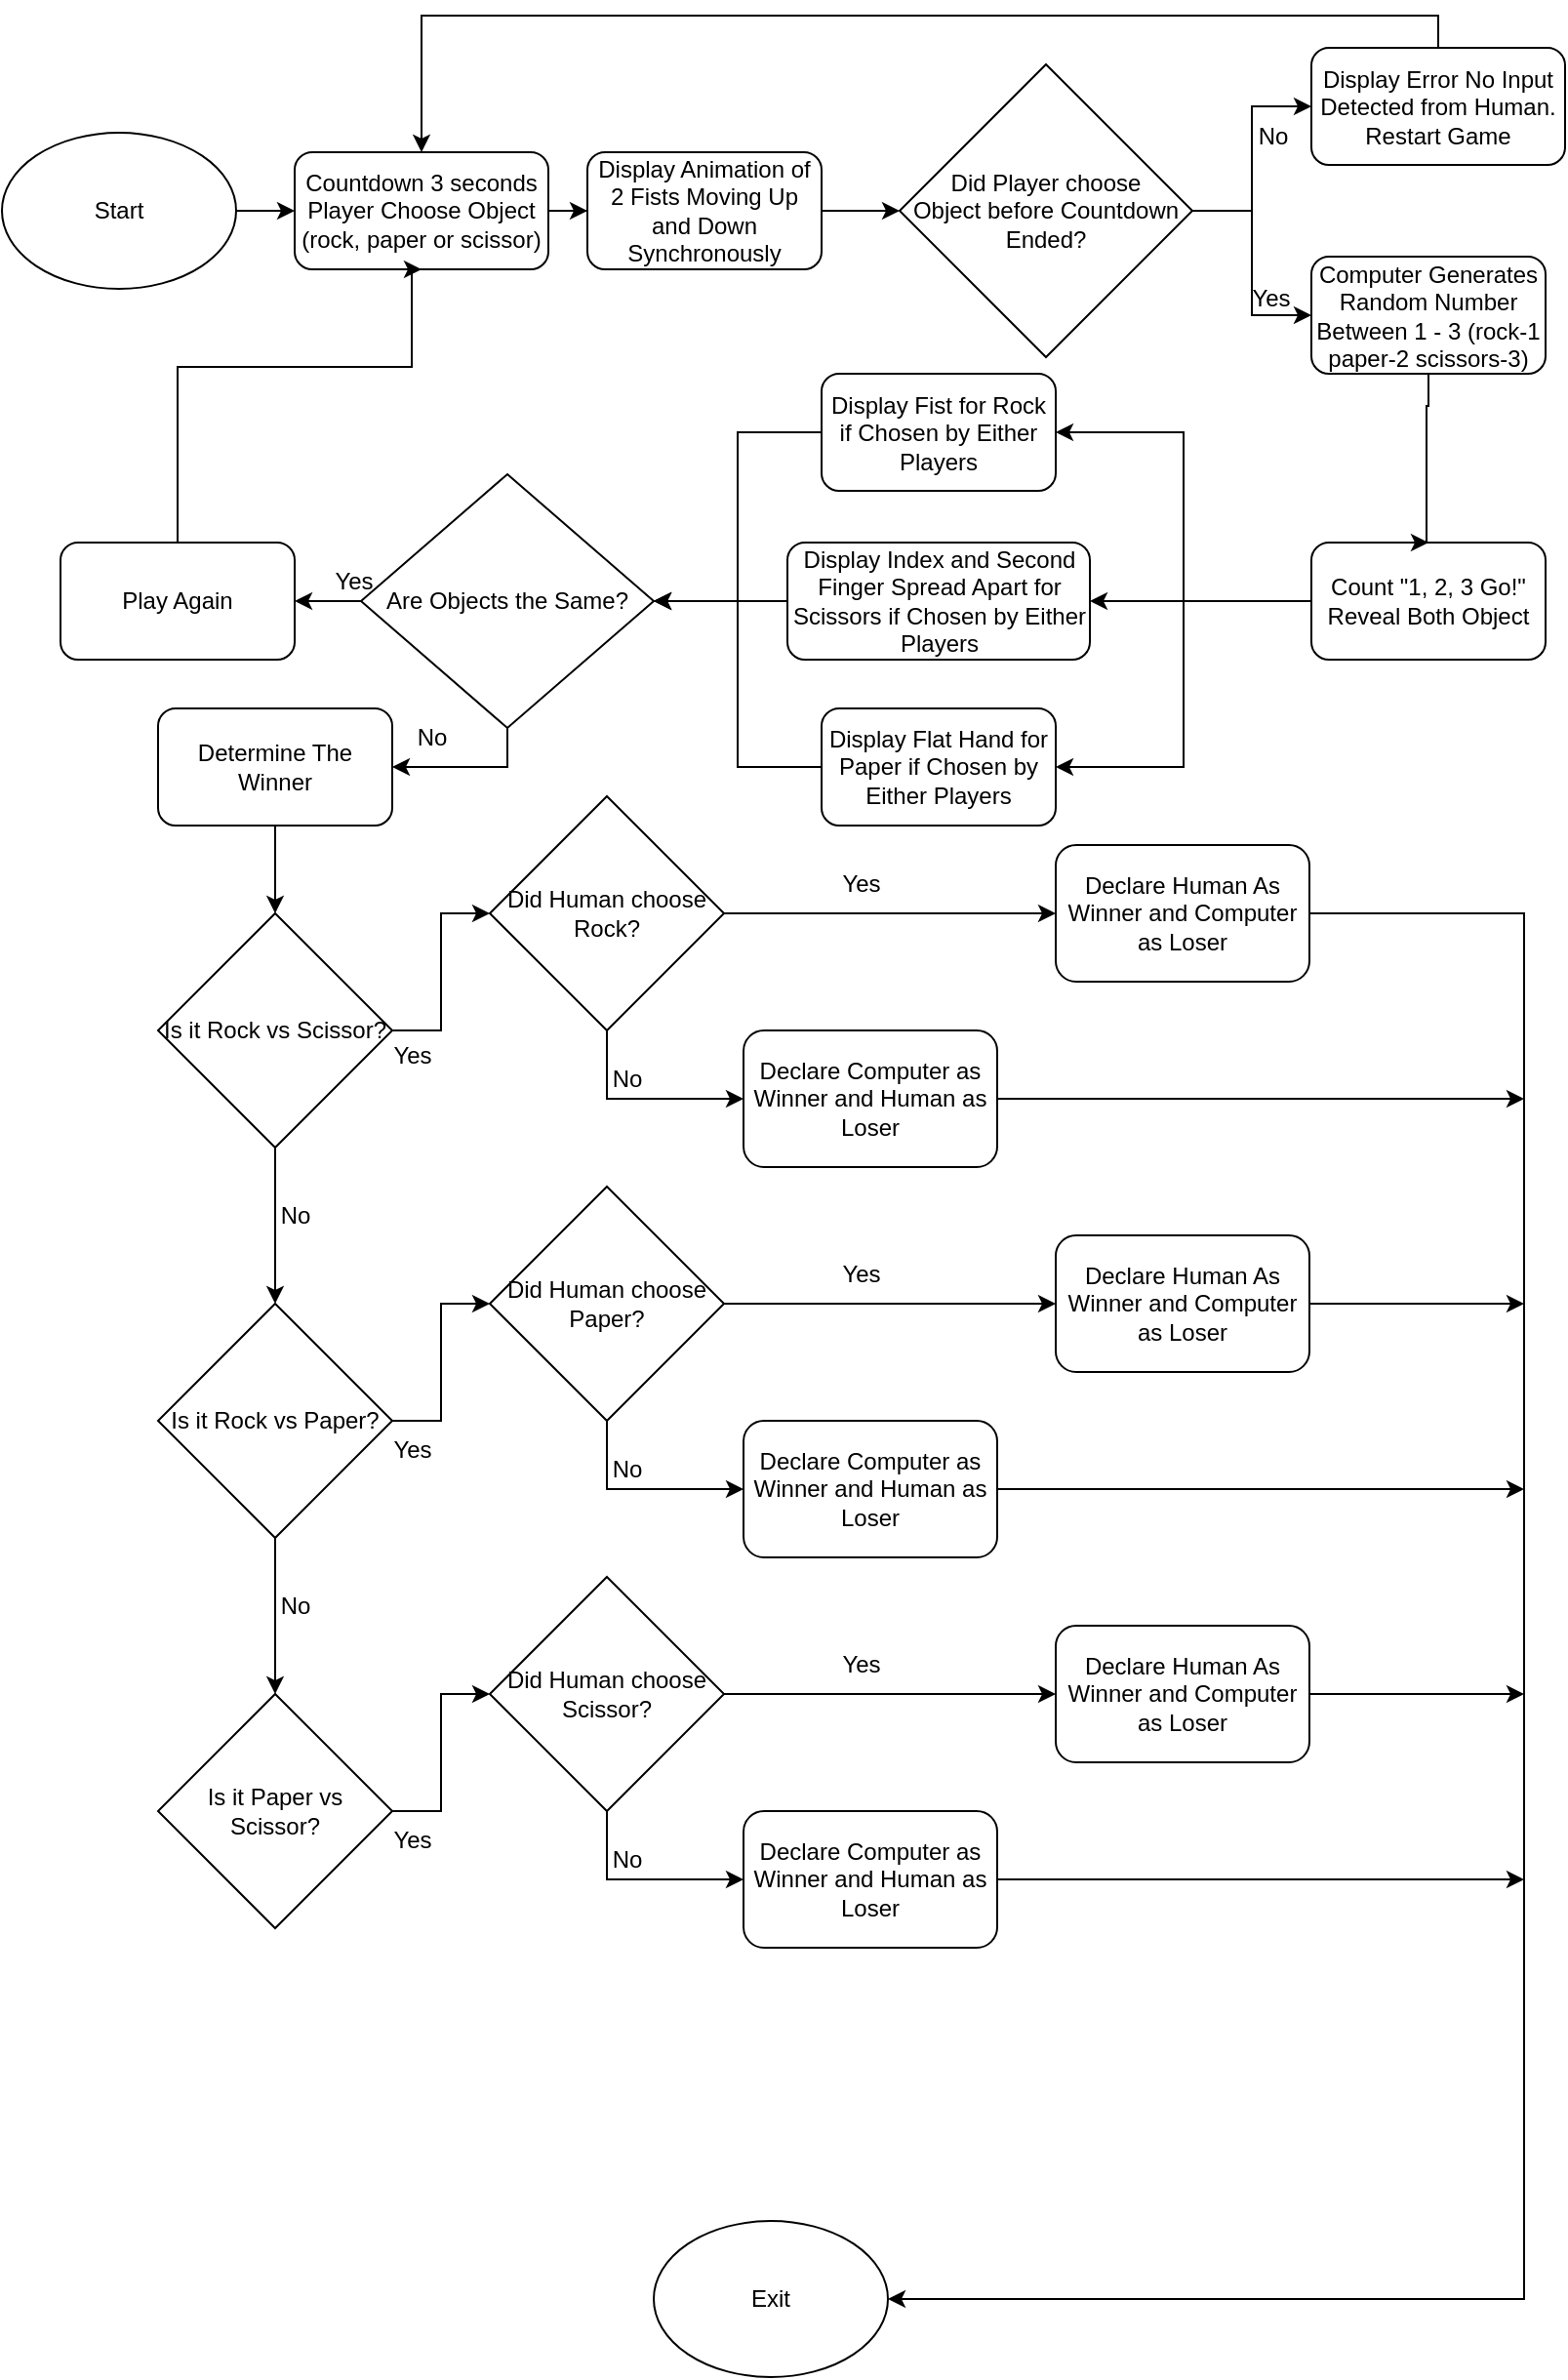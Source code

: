 <mxfile version="21.7.5" type="device">
  <diagram id="C5RBs43oDa-KdzZeNtuy" name="Page-1">
    <mxGraphModel dx="926" dy="1630" grid="1" gridSize="10" guides="1" tooltips="1" connect="1" arrows="1" fold="1" page="1" pageScale="1" pageWidth="827" pageHeight="1169" math="0" shadow="0">
      <root>
        <mxCell id="WIyWlLk6GJQsqaUBKTNV-0" />
        <mxCell id="WIyWlLk6GJQsqaUBKTNV-1" parent="WIyWlLk6GJQsqaUBKTNV-0" />
        <mxCell id="RIVNSsF6bao9re4FCDOq-2" style="edgeStyle=orthogonalEdgeStyle;rounded=0;orthogonalLoop=1;jettySize=auto;html=1;entryX=0;entryY=0.5;entryDx=0;entryDy=0;" parent="WIyWlLk6GJQsqaUBKTNV-1" source="RIVNSsF6bao9re4FCDOq-0" target="RIVNSsF6bao9re4FCDOq-1" edge="1">
          <mxGeometry relative="1" as="geometry" />
        </mxCell>
        <mxCell id="RIVNSsF6bao9re4FCDOq-0" value="Start" style="ellipse;whiteSpace=wrap;html=1;" parent="WIyWlLk6GJQsqaUBKTNV-1" vertex="1">
          <mxGeometry x="20" y="30" width="120" height="80" as="geometry" />
        </mxCell>
        <mxCell id="RIVNSsF6bao9re4FCDOq-4" value="" style="edgeStyle=orthogonalEdgeStyle;rounded=0;orthogonalLoop=1;jettySize=auto;html=1;entryX=0;entryY=0.5;entryDx=0;entryDy=0;exitX=1;exitY=0.5;exitDx=0;exitDy=0;" parent="WIyWlLk6GJQsqaUBKTNV-1" source="XaVcJ0XNxg8kzBx53fAf-2" target="YOab7UXLAuDOJbZmbY2K-0" edge="1">
          <mxGeometry relative="1" as="geometry">
            <mxPoint x="605" y="63.5" as="sourcePoint" />
          </mxGeometry>
        </mxCell>
        <mxCell id="XaVcJ0XNxg8kzBx53fAf-15" style="edgeStyle=orthogonalEdgeStyle;rounded=0;orthogonalLoop=1;jettySize=auto;html=1;entryX=0;entryY=0.5;entryDx=0;entryDy=0;" edge="1" parent="WIyWlLk6GJQsqaUBKTNV-1" source="RIVNSsF6bao9re4FCDOq-1" target="XaVcJ0XNxg8kzBx53fAf-13">
          <mxGeometry relative="1" as="geometry" />
        </mxCell>
        <mxCell id="RIVNSsF6bao9re4FCDOq-1" value="Countdown 3 seconds&lt;br&gt;Player Choose Object (rock, paper or scissor)" style="rounded=1;whiteSpace=wrap;html=1;" parent="WIyWlLk6GJQsqaUBKTNV-1" vertex="1">
          <mxGeometry x="170" y="40" width="130" height="60" as="geometry" />
        </mxCell>
        <mxCell id="XaVcJ0XNxg8kzBx53fAf-20" style="edgeStyle=orthogonalEdgeStyle;rounded=0;orthogonalLoop=1;jettySize=auto;html=1;entryX=1;entryY=0.5;entryDx=0;entryDy=0;" edge="1" parent="WIyWlLk6GJQsqaUBKTNV-1" source="RIVNSsF6bao9re4FCDOq-3" target="XaVcJ0XNxg8kzBx53fAf-17">
          <mxGeometry relative="1" as="geometry" />
        </mxCell>
        <mxCell id="XaVcJ0XNxg8kzBx53fAf-27" style="edgeStyle=orthogonalEdgeStyle;rounded=0;orthogonalLoop=1;jettySize=auto;html=1;entryX=1;entryY=0.5;entryDx=0;entryDy=0;" edge="1" parent="WIyWlLk6GJQsqaUBKTNV-1" source="RIVNSsF6bao9re4FCDOq-3" target="XaVcJ0XNxg8kzBx53fAf-16">
          <mxGeometry relative="1" as="geometry" />
        </mxCell>
        <mxCell id="XaVcJ0XNxg8kzBx53fAf-28" style="edgeStyle=orthogonalEdgeStyle;rounded=0;orthogonalLoop=1;jettySize=auto;html=1;entryX=1;entryY=0.5;entryDx=0;entryDy=0;" edge="1" parent="WIyWlLk6GJQsqaUBKTNV-1" source="RIVNSsF6bao9re4FCDOq-3" target="XaVcJ0XNxg8kzBx53fAf-18">
          <mxGeometry relative="1" as="geometry" />
        </mxCell>
        <mxCell id="RIVNSsF6bao9re4FCDOq-3" value="Count &quot;1, 2, 3 Go!&quot; Reveal Both Object" style="whiteSpace=wrap;html=1;rounded=1;" parent="WIyWlLk6GJQsqaUBKTNV-1" vertex="1">
          <mxGeometry x="691" y="240" width="120" height="60" as="geometry" />
        </mxCell>
        <mxCell id="XaVcJ0XNxg8kzBx53fAf-4" style="edgeStyle=orthogonalEdgeStyle;rounded=0;orthogonalLoop=1;jettySize=auto;html=1;entryX=1;entryY=0.5;entryDx=0;entryDy=0;" edge="1" parent="WIyWlLk6GJQsqaUBKTNV-1" source="RIVNSsF6bao9re4FCDOq-5" target="RIVNSsF6bao9re4FCDOq-11">
          <mxGeometry relative="1" as="geometry" />
        </mxCell>
        <mxCell id="XaVcJ0XNxg8kzBx53fAf-5" style="edgeStyle=orthogonalEdgeStyle;rounded=0;orthogonalLoop=1;jettySize=auto;html=1;entryX=1;entryY=0.5;entryDx=0;entryDy=0;" edge="1" parent="WIyWlLk6GJQsqaUBKTNV-1" source="RIVNSsF6bao9re4FCDOq-5" target="RIVNSsF6bao9re4FCDOq-7">
          <mxGeometry relative="1" as="geometry" />
        </mxCell>
        <mxCell id="RIVNSsF6bao9re4FCDOq-5" value="Are Objects the Same?" style="rhombus;whiteSpace=wrap;html=1;" parent="WIyWlLk6GJQsqaUBKTNV-1" vertex="1">
          <mxGeometry x="204" y="205" width="150" height="130" as="geometry" />
        </mxCell>
        <mxCell id="RIVNSsF6bao9re4FCDOq-9" style="edgeStyle=orthogonalEdgeStyle;rounded=0;orthogonalLoop=1;jettySize=auto;html=1;entryX=0.5;entryY=1;entryDx=0;entryDy=0;exitX=0.5;exitY=0;exitDx=0;exitDy=0;" parent="WIyWlLk6GJQsqaUBKTNV-1" source="RIVNSsF6bao9re4FCDOq-7" target="RIVNSsF6bao9re4FCDOq-1" edge="1">
          <mxGeometry relative="1" as="geometry">
            <Array as="points">
              <mxPoint x="110" y="150" />
              <mxPoint x="230" y="150" />
              <mxPoint x="230" y="100" />
            </Array>
          </mxGeometry>
        </mxCell>
        <mxCell id="RIVNSsF6bao9re4FCDOq-7" value="Play Again" style="rounded=1;whiteSpace=wrap;html=1;" parent="WIyWlLk6GJQsqaUBKTNV-1" vertex="1">
          <mxGeometry x="50" y="240" width="120" height="60" as="geometry" />
        </mxCell>
        <mxCell id="RIVNSsF6bao9re4FCDOq-10" value="Yes" style="text;html=1;align=center;verticalAlign=middle;resizable=0;points=[];autosize=1;strokeColor=none;fillColor=none;" parent="WIyWlLk6GJQsqaUBKTNV-1" vertex="1">
          <mxGeometry x="180" y="245" width="40" height="30" as="geometry" />
        </mxCell>
        <mxCell id="RIVNSsF6bao9re4FCDOq-15" style="edgeStyle=orthogonalEdgeStyle;rounded=0;orthogonalLoop=1;jettySize=auto;html=1;entryX=0.5;entryY=0;entryDx=0;entryDy=0;" parent="WIyWlLk6GJQsqaUBKTNV-1" source="RIVNSsF6bao9re4FCDOq-11" target="RIVNSsF6bao9re4FCDOq-14" edge="1">
          <mxGeometry relative="1" as="geometry">
            <mxPoint x="270" y="290" as="targetPoint" />
          </mxGeometry>
        </mxCell>
        <mxCell id="RIVNSsF6bao9re4FCDOq-11" value="Determine The Winner" style="rounded=1;whiteSpace=wrap;html=1;" parent="WIyWlLk6GJQsqaUBKTNV-1" vertex="1">
          <mxGeometry x="100" y="325" width="120" height="60" as="geometry" />
        </mxCell>
        <mxCell id="RIVNSsF6bao9re4FCDOq-13" value="No" style="text;html=1;align=center;verticalAlign=middle;resizable=0;points=[];autosize=1;strokeColor=none;fillColor=none;" parent="WIyWlLk6GJQsqaUBKTNV-1" vertex="1">
          <mxGeometry x="220" y="325" width="40" height="30" as="geometry" />
        </mxCell>
        <mxCell id="RIVNSsF6bao9re4FCDOq-17" value="" style="edgeStyle=orthogonalEdgeStyle;rounded=0;orthogonalLoop=1;jettySize=auto;html=1;" parent="WIyWlLk6GJQsqaUBKTNV-1" source="RIVNSsF6bao9re4FCDOq-14" target="RIVNSsF6bao9re4FCDOq-16" edge="1">
          <mxGeometry relative="1" as="geometry" />
        </mxCell>
        <mxCell id="RIVNSsF6bao9re4FCDOq-21" value="" style="edgeStyle=orthogonalEdgeStyle;rounded=0;orthogonalLoop=1;jettySize=auto;html=1;" parent="WIyWlLk6GJQsqaUBKTNV-1" source="RIVNSsF6bao9re4FCDOq-14" target="RIVNSsF6bao9re4FCDOq-20" edge="1">
          <mxGeometry relative="1" as="geometry" />
        </mxCell>
        <mxCell id="RIVNSsF6bao9re4FCDOq-14" value="Is it Rock vs Scissor?" style="rhombus;whiteSpace=wrap;html=1;" parent="WIyWlLk6GJQsqaUBKTNV-1" vertex="1">
          <mxGeometry x="100" y="430" width="120" height="120" as="geometry" />
        </mxCell>
        <mxCell id="RIVNSsF6bao9re4FCDOq-19" value="" style="edgeStyle=orthogonalEdgeStyle;rounded=0;orthogonalLoop=1;jettySize=auto;html=1;" parent="WIyWlLk6GJQsqaUBKTNV-1" source="RIVNSsF6bao9re4FCDOq-16" target="RIVNSsF6bao9re4FCDOq-18" edge="1">
          <mxGeometry relative="1" as="geometry" />
        </mxCell>
        <mxCell id="RIVNSsF6bao9re4FCDOq-24" style="edgeStyle=orthogonalEdgeStyle;rounded=0;orthogonalLoop=1;jettySize=auto;html=1;entryX=0;entryY=0.5;entryDx=0;entryDy=0;" parent="WIyWlLk6GJQsqaUBKTNV-1" source="RIVNSsF6bao9re4FCDOq-16" target="RIVNSsF6bao9re4FCDOq-23" edge="1">
          <mxGeometry relative="1" as="geometry" />
        </mxCell>
        <mxCell id="RIVNSsF6bao9re4FCDOq-16" value="Is it Rock vs Paper?" style="rhombus;whiteSpace=wrap;html=1;" parent="WIyWlLk6GJQsqaUBKTNV-1" vertex="1">
          <mxGeometry x="100" y="630" width="120" height="120" as="geometry" />
        </mxCell>
        <mxCell id="RIVNSsF6bao9re4FCDOq-25" style="edgeStyle=orthogonalEdgeStyle;rounded=0;orthogonalLoop=1;jettySize=auto;html=1;entryX=0;entryY=0.5;entryDx=0;entryDy=0;" parent="WIyWlLk6GJQsqaUBKTNV-1" source="RIVNSsF6bao9re4FCDOq-18" target="RIVNSsF6bao9re4FCDOq-22" edge="1">
          <mxGeometry relative="1" as="geometry" />
        </mxCell>
        <mxCell id="RIVNSsF6bao9re4FCDOq-18" value="Is it Paper vs Scissor?" style="rhombus;whiteSpace=wrap;html=1;" parent="WIyWlLk6GJQsqaUBKTNV-1" vertex="1">
          <mxGeometry x="100" y="830" width="120" height="120" as="geometry" />
        </mxCell>
        <mxCell id="RIVNSsF6bao9re4FCDOq-27" style="edgeStyle=orthogonalEdgeStyle;rounded=0;orthogonalLoop=1;jettySize=auto;html=1;entryX=0;entryY=0.5;entryDx=0;entryDy=0;" parent="WIyWlLk6GJQsqaUBKTNV-1" source="RIVNSsF6bao9re4FCDOq-20" target="RIVNSsF6bao9re4FCDOq-26" edge="1">
          <mxGeometry relative="1" as="geometry" />
        </mxCell>
        <mxCell id="RIVNSsF6bao9re4FCDOq-50" style="edgeStyle=orthogonalEdgeStyle;rounded=0;orthogonalLoop=1;jettySize=auto;html=1;entryX=0;entryY=0.5;entryDx=0;entryDy=0;" parent="WIyWlLk6GJQsqaUBKTNV-1" source="RIVNSsF6bao9re4FCDOq-20" target="RIVNSsF6bao9re4FCDOq-32" edge="1">
          <mxGeometry relative="1" as="geometry">
            <Array as="points">
              <mxPoint x="330" y="525" />
            </Array>
          </mxGeometry>
        </mxCell>
        <mxCell id="RIVNSsF6bao9re4FCDOq-20" value="Did Human choose Rock?" style="rhombus;whiteSpace=wrap;html=1;" parent="WIyWlLk6GJQsqaUBKTNV-1" vertex="1">
          <mxGeometry x="270" y="370" width="120" height="120" as="geometry" />
        </mxCell>
        <mxCell id="RIVNSsF6bao9re4FCDOq-31" style="edgeStyle=orthogonalEdgeStyle;rounded=0;orthogonalLoop=1;jettySize=auto;html=1;entryX=0;entryY=0.5;entryDx=0;entryDy=0;" parent="WIyWlLk6GJQsqaUBKTNV-1" source="RIVNSsF6bao9re4FCDOq-22" target="RIVNSsF6bao9re4FCDOq-28" edge="1">
          <mxGeometry relative="1" as="geometry" />
        </mxCell>
        <mxCell id="RIVNSsF6bao9re4FCDOq-37" style="edgeStyle=orthogonalEdgeStyle;rounded=0;orthogonalLoop=1;jettySize=auto;html=1;entryX=0;entryY=0.5;entryDx=0;entryDy=0;" parent="WIyWlLk6GJQsqaUBKTNV-1" source="RIVNSsF6bao9re4FCDOq-22" target="RIVNSsF6bao9re4FCDOq-33" edge="1">
          <mxGeometry relative="1" as="geometry">
            <Array as="points">
              <mxPoint x="330" y="925" />
            </Array>
          </mxGeometry>
        </mxCell>
        <mxCell id="RIVNSsF6bao9re4FCDOq-22" value="Did Human choose Scissor?" style="rhombus;whiteSpace=wrap;html=1;" parent="WIyWlLk6GJQsqaUBKTNV-1" vertex="1">
          <mxGeometry x="270" y="770" width="120" height="120" as="geometry" />
        </mxCell>
        <mxCell id="RIVNSsF6bao9re4FCDOq-30" style="edgeStyle=orthogonalEdgeStyle;rounded=0;orthogonalLoop=1;jettySize=auto;html=1;entryX=0;entryY=0.5;entryDx=0;entryDy=0;" parent="WIyWlLk6GJQsqaUBKTNV-1" source="RIVNSsF6bao9re4FCDOq-23" target="RIVNSsF6bao9re4FCDOq-29" edge="1">
          <mxGeometry relative="1" as="geometry" />
        </mxCell>
        <mxCell id="RIVNSsF6bao9re4FCDOq-35" style="edgeStyle=orthogonalEdgeStyle;rounded=0;orthogonalLoop=1;jettySize=auto;html=1;entryX=0;entryY=0.5;entryDx=0;entryDy=0;" parent="WIyWlLk6GJQsqaUBKTNV-1" source="RIVNSsF6bao9re4FCDOq-23" target="RIVNSsF6bao9re4FCDOq-34" edge="1">
          <mxGeometry relative="1" as="geometry">
            <Array as="points">
              <mxPoint x="330" y="725" />
            </Array>
          </mxGeometry>
        </mxCell>
        <mxCell id="RIVNSsF6bao9re4FCDOq-23" value="Did Human choose Paper?" style="rhombus;whiteSpace=wrap;html=1;" parent="WIyWlLk6GJQsqaUBKTNV-1" vertex="1">
          <mxGeometry x="270" y="570" width="120" height="120" as="geometry" />
        </mxCell>
        <mxCell id="RIVNSsF6bao9re4FCDOq-54" style="edgeStyle=orthogonalEdgeStyle;rounded=0;orthogonalLoop=1;jettySize=auto;html=1;entryX=1;entryY=0.5;entryDx=0;entryDy=0;" parent="WIyWlLk6GJQsqaUBKTNV-1" source="RIVNSsF6bao9re4FCDOq-26" target="RIVNSsF6bao9re4FCDOq-52" edge="1">
          <mxGeometry relative="1" as="geometry">
            <Array as="points">
              <mxPoint x="800" y="430" />
              <mxPoint x="800" y="1140" />
            </Array>
          </mxGeometry>
        </mxCell>
        <mxCell id="RIVNSsF6bao9re4FCDOq-26" value="Declare Human As Winner and Computer as Loser" style="rounded=1;whiteSpace=wrap;html=1;" parent="WIyWlLk6GJQsqaUBKTNV-1" vertex="1">
          <mxGeometry x="560" y="395" width="130" height="70" as="geometry" />
        </mxCell>
        <mxCell id="RIVNSsF6bao9re4FCDOq-58" style="edgeStyle=orthogonalEdgeStyle;rounded=0;orthogonalLoop=1;jettySize=auto;html=1;" parent="WIyWlLk6GJQsqaUBKTNV-1" source="RIVNSsF6bao9re4FCDOq-28" edge="1">
          <mxGeometry relative="1" as="geometry">
            <mxPoint x="800" y="830" as="targetPoint" />
          </mxGeometry>
        </mxCell>
        <mxCell id="RIVNSsF6bao9re4FCDOq-28" value="Declare Human As Winner and Computer as Loser" style="rounded=1;whiteSpace=wrap;html=1;" parent="WIyWlLk6GJQsqaUBKTNV-1" vertex="1">
          <mxGeometry x="560" y="795" width="130" height="70" as="geometry" />
        </mxCell>
        <mxCell id="RIVNSsF6bao9re4FCDOq-56" style="edgeStyle=orthogonalEdgeStyle;rounded=0;orthogonalLoop=1;jettySize=auto;html=1;" parent="WIyWlLk6GJQsqaUBKTNV-1" source="RIVNSsF6bao9re4FCDOq-29" edge="1">
          <mxGeometry relative="1" as="geometry">
            <mxPoint x="800" y="630" as="targetPoint" />
          </mxGeometry>
        </mxCell>
        <mxCell id="RIVNSsF6bao9re4FCDOq-29" value="Declare Human As Winner and Computer as Loser" style="rounded=1;whiteSpace=wrap;html=1;" parent="WIyWlLk6GJQsqaUBKTNV-1" vertex="1">
          <mxGeometry x="560" y="595" width="130" height="70" as="geometry" />
        </mxCell>
        <mxCell id="RIVNSsF6bao9re4FCDOq-55" style="edgeStyle=orthogonalEdgeStyle;rounded=0;orthogonalLoop=1;jettySize=auto;html=1;" parent="WIyWlLk6GJQsqaUBKTNV-1" source="RIVNSsF6bao9re4FCDOq-32" edge="1">
          <mxGeometry relative="1" as="geometry">
            <mxPoint x="800" y="525" as="targetPoint" />
          </mxGeometry>
        </mxCell>
        <mxCell id="RIVNSsF6bao9re4FCDOq-32" value="Declare Computer as Winner and Human as Loser" style="rounded=1;whiteSpace=wrap;html=1;" parent="WIyWlLk6GJQsqaUBKTNV-1" vertex="1">
          <mxGeometry x="400" y="490" width="130" height="70" as="geometry" />
        </mxCell>
        <mxCell id="RIVNSsF6bao9re4FCDOq-59" style="edgeStyle=orthogonalEdgeStyle;rounded=0;orthogonalLoop=1;jettySize=auto;html=1;" parent="WIyWlLk6GJQsqaUBKTNV-1" source="RIVNSsF6bao9re4FCDOq-33" edge="1">
          <mxGeometry relative="1" as="geometry">
            <mxPoint x="800" y="925" as="targetPoint" />
          </mxGeometry>
        </mxCell>
        <mxCell id="RIVNSsF6bao9re4FCDOq-33" value="Declare Computer as Winner and Human as Loser" style="rounded=1;whiteSpace=wrap;html=1;" parent="WIyWlLk6GJQsqaUBKTNV-1" vertex="1">
          <mxGeometry x="400" y="890" width="130" height="70" as="geometry" />
        </mxCell>
        <mxCell id="RIVNSsF6bao9re4FCDOq-57" style="edgeStyle=orthogonalEdgeStyle;rounded=0;orthogonalLoop=1;jettySize=auto;html=1;" parent="WIyWlLk6GJQsqaUBKTNV-1" source="RIVNSsF6bao9re4FCDOq-34" edge="1">
          <mxGeometry relative="1" as="geometry">
            <mxPoint x="800" y="725" as="targetPoint" />
          </mxGeometry>
        </mxCell>
        <mxCell id="RIVNSsF6bao9re4FCDOq-34" value="Declare Computer as Winner and Human as Loser" style="rounded=1;whiteSpace=wrap;html=1;" parent="WIyWlLk6GJQsqaUBKTNV-1" vertex="1">
          <mxGeometry x="400" y="690" width="130" height="70" as="geometry" />
        </mxCell>
        <mxCell id="RIVNSsF6bao9re4FCDOq-38" value="Yes" style="text;html=1;align=center;verticalAlign=middle;resizable=0;points=[];autosize=1;strokeColor=none;fillColor=none;" parent="WIyWlLk6GJQsqaUBKTNV-1" vertex="1">
          <mxGeometry x="210" y="488" width="40" height="30" as="geometry" />
        </mxCell>
        <mxCell id="RIVNSsF6bao9re4FCDOq-39" value="Yes" style="text;html=1;align=center;verticalAlign=middle;resizable=0;points=[];autosize=1;strokeColor=none;fillColor=none;" parent="WIyWlLk6GJQsqaUBKTNV-1" vertex="1">
          <mxGeometry x="210" y="690" width="40" height="30" as="geometry" />
        </mxCell>
        <mxCell id="RIVNSsF6bao9re4FCDOq-40" value="Yes" style="text;html=1;align=center;verticalAlign=middle;resizable=0;points=[];autosize=1;strokeColor=none;fillColor=none;" parent="WIyWlLk6GJQsqaUBKTNV-1" vertex="1">
          <mxGeometry x="210" y="890" width="40" height="30" as="geometry" />
        </mxCell>
        <mxCell id="RIVNSsF6bao9re4FCDOq-41" value="Yes" style="text;html=1;align=center;verticalAlign=middle;resizable=0;points=[];autosize=1;strokeColor=none;fillColor=none;" parent="WIyWlLk6GJQsqaUBKTNV-1" vertex="1">
          <mxGeometry x="440" y="400" width="40" height="30" as="geometry" />
        </mxCell>
        <mxCell id="RIVNSsF6bao9re4FCDOq-42" value="Yes" style="text;html=1;align=center;verticalAlign=middle;resizable=0;points=[];autosize=1;strokeColor=none;fillColor=none;" parent="WIyWlLk6GJQsqaUBKTNV-1" vertex="1">
          <mxGeometry x="440" y="600" width="40" height="30" as="geometry" />
        </mxCell>
        <mxCell id="RIVNSsF6bao9re4FCDOq-43" value="Yes" style="text;html=1;align=center;verticalAlign=middle;resizable=0;points=[];autosize=1;strokeColor=none;fillColor=none;" parent="WIyWlLk6GJQsqaUBKTNV-1" vertex="1">
          <mxGeometry x="440" y="800" width="40" height="30" as="geometry" />
        </mxCell>
        <mxCell id="RIVNSsF6bao9re4FCDOq-44" value="No" style="text;html=1;align=center;verticalAlign=middle;resizable=0;points=[];autosize=1;strokeColor=none;fillColor=none;" parent="WIyWlLk6GJQsqaUBKTNV-1" vertex="1">
          <mxGeometry x="150" y="570" width="40" height="30" as="geometry" />
        </mxCell>
        <mxCell id="RIVNSsF6bao9re4FCDOq-45" value="No" style="text;html=1;align=center;verticalAlign=middle;resizable=0;points=[];autosize=1;strokeColor=none;fillColor=none;" parent="WIyWlLk6GJQsqaUBKTNV-1" vertex="1">
          <mxGeometry x="150" y="770" width="40" height="30" as="geometry" />
        </mxCell>
        <mxCell id="RIVNSsF6bao9re4FCDOq-48" value="No" style="text;html=1;align=center;verticalAlign=middle;resizable=0;points=[];autosize=1;strokeColor=none;fillColor=none;" parent="WIyWlLk6GJQsqaUBKTNV-1" vertex="1">
          <mxGeometry x="320" y="700" width="40" height="30" as="geometry" />
        </mxCell>
        <mxCell id="RIVNSsF6bao9re4FCDOq-49" value="No" style="text;html=1;align=center;verticalAlign=middle;resizable=0;points=[];autosize=1;strokeColor=none;fillColor=none;" parent="WIyWlLk6GJQsqaUBKTNV-1" vertex="1">
          <mxGeometry x="320" y="900" width="40" height="30" as="geometry" />
        </mxCell>
        <mxCell id="RIVNSsF6bao9re4FCDOq-51" value="No" style="text;html=1;align=center;verticalAlign=middle;resizable=0;points=[];autosize=1;strokeColor=none;fillColor=none;" parent="WIyWlLk6GJQsqaUBKTNV-1" vertex="1">
          <mxGeometry x="320" y="500" width="40" height="30" as="geometry" />
        </mxCell>
        <mxCell id="RIVNSsF6bao9re4FCDOq-52" value="Exit" style="ellipse;whiteSpace=wrap;html=1;" parent="WIyWlLk6GJQsqaUBKTNV-1" vertex="1">
          <mxGeometry x="354" y="1100" width="120" height="80" as="geometry" />
        </mxCell>
        <mxCell id="YOab7UXLAuDOJbZmbY2K-1" style="edgeStyle=orthogonalEdgeStyle;rounded=0;orthogonalLoop=1;jettySize=auto;html=1;entryX=0.5;entryY=0;entryDx=0;entryDy=0;exitX=0.5;exitY=1;exitDx=0;exitDy=0;" parent="WIyWlLk6GJQsqaUBKTNV-1" source="YOab7UXLAuDOJbZmbY2K-0" target="RIVNSsF6bao9re4FCDOq-3" edge="1">
          <mxGeometry relative="1" as="geometry">
            <Array as="points">
              <mxPoint x="750" y="170" />
            </Array>
          </mxGeometry>
        </mxCell>
        <mxCell id="YOab7UXLAuDOJbZmbY2K-0" value="Computer Generates Random Number Between 1 - 3 (rock-1 paper-2 scissors-3)" style="rounded=1;whiteSpace=wrap;html=1;" parent="WIyWlLk6GJQsqaUBKTNV-1" vertex="1">
          <mxGeometry x="691" y="93.5" width="120" height="60" as="geometry" />
        </mxCell>
        <mxCell id="XaVcJ0XNxg8kzBx53fAf-9" style="edgeStyle=orthogonalEdgeStyle;rounded=0;orthogonalLoop=1;jettySize=auto;html=1;entryX=0;entryY=0.5;entryDx=0;entryDy=0;exitX=1;exitY=0.5;exitDx=0;exitDy=0;" edge="1" parent="WIyWlLk6GJQsqaUBKTNV-1" source="XaVcJ0XNxg8kzBx53fAf-2" target="XaVcJ0XNxg8kzBx53fAf-7">
          <mxGeometry relative="1" as="geometry">
            <mxPoint x="605" y="63.5" as="sourcePoint" />
          </mxGeometry>
        </mxCell>
        <mxCell id="XaVcJ0XNxg8kzBx53fAf-2" value="Did Player choose &lt;br&gt;Object before Countdown &lt;br&gt;Ended?" style="rhombus;whiteSpace=wrap;html=1;" vertex="1" parent="WIyWlLk6GJQsqaUBKTNV-1">
          <mxGeometry x="480" y="-5" width="150" height="150" as="geometry" />
        </mxCell>
        <mxCell id="XaVcJ0XNxg8kzBx53fAf-8" style="edgeStyle=orthogonalEdgeStyle;rounded=0;orthogonalLoop=1;jettySize=auto;html=1;entryX=0.5;entryY=0;entryDx=0;entryDy=0;exitX=0.5;exitY=0;exitDx=0;exitDy=0;" edge="1" parent="WIyWlLk6GJQsqaUBKTNV-1" source="XaVcJ0XNxg8kzBx53fAf-7" target="RIVNSsF6bao9re4FCDOq-1">
          <mxGeometry relative="1" as="geometry">
            <Array as="points">
              <mxPoint x="756" y="-30" />
              <mxPoint x="235" y="-30" />
            </Array>
          </mxGeometry>
        </mxCell>
        <mxCell id="XaVcJ0XNxg8kzBx53fAf-7" value="Display Error No Input Detected from Human. Restart Game" style="rounded=1;whiteSpace=wrap;html=1;" vertex="1" parent="WIyWlLk6GJQsqaUBKTNV-1">
          <mxGeometry x="691" y="-13.5" width="130" height="60" as="geometry" />
        </mxCell>
        <mxCell id="XaVcJ0XNxg8kzBx53fAf-10" value="No" style="text;html=1;align=center;verticalAlign=middle;resizable=0;points=[];autosize=1;strokeColor=none;fillColor=none;" vertex="1" parent="WIyWlLk6GJQsqaUBKTNV-1">
          <mxGeometry x="651" y="16.5" width="40" height="30" as="geometry" />
        </mxCell>
        <mxCell id="XaVcJ0XNxg8kzBx53fAf-11" value="Yes" style="text;html=1;align=center;verticalAlign=middle;resizable=0;points=[];autosize=1;strokeColor=none;fillColor=none;" vertex="1" parent="WIyWlLk6GJQsqaUBKTNV-1">
          <mxGeometry x="650" y="100" width="40" height="30" as="geometry" />
        </mxCell>
        <mxCell id="XaVcJ0XNxg8kzBx53fAf-14" style="edgeStyle=orthogonalEdgeStyle;rounded=0;orthogonalLoop=1;jettySize=auto;html=1;entryX=0;entryY=0.5;entryDx=0;entryDy=0;" edge="1" parent="WIyWlLk6GJQsqaUBKTNV-1" source="XaVcJ0XNxg8kzBx53fAf-13" target="XaVcJ0XNxg8kzBx53fAf-2">
          <mxGeometry relative="1" as="geometry" />
        </mxCell>
        <mxCell id="XaVcJ0XNxg8kzBx53fAf-13" value="Display Animation of 2 Fists Moving Up and Down Synchronously" style="rounded=1;whiteSpace=wrap;html=1;" vertex="1" parent="WIyWlLk6GJQsqaUBKTNV-1">
          <mxGeometry x="320" y="40" width="120" height="60" as="geometry" />
        </mxCell>
        <mxCell id="XaVcJ0XNxg8kzBx53fAf-24" style="edgeStyle=orthogonalEdgeStyle;rounded=0;orthogonalLoop=1;jettySize=auto;html=1;entryX=1;entryY=0.5;entryDx=0;entryDy=0;" edge="1" parent="WIyWlLk6GJQsqaUBKTNV-1" source="XaVcJ0XNxg8kzBx53fAf-16" target="RIVNSsF6bao9re4FCDOq-5">
          <mxGeometry relative="1" as="geometry" />
        </mxCell>
        <mxCell id="XaVcJ0XNxg8kzBx53fAf-16" value="Display Fist for Rock if Chosen by Either Players" style="rounded=1;whiteSpace=wrap;html=1;" vertex="1" parent="WIyWlLk6GJQsqaUBKTNV-1">
          <mxGeometry x="440" y="153.5" width="120" height="60" as="geometry" />
        </mxCell>
        <mxCell id="XaVcJ0XNxg8kzBx53fAf-29" style="edgeStyle=orthogonalEdgeStyle;rounded=0;orthogonalLoop=1;jettySize=auto;html=1;entryX=1;entryY=0.5;entryDx=0;entryDy=0;" edge="1" parent="WIyWlLk6GJQsqaUBKTNV-1" source="XaVcJ0XNxg8kzBx53fAf-17" target="RIVNSsF6bao9re4FCDOq-5">
          <mxGeometry relative="1" as="geometry" />
        </mxCell>
        <mxCell id="XaVcJ0XNxg8kzBx53fAf-17" value="Display Index and Second Finger Spread Apart for Scissors if Chosen by Either Players" style="rounded=1;whiteSpace=wrap;html=1;" vertex="1" parent="WIyWlLk6GJQsqaUBKTNV-1">
          <mxGeometry x="422.5" y="240" width="155" height="60" as="geometry" />
        </mxCell>
        <mxCell id="XaVcJ0XNxg8kzBx53fAf-25" style="edgeStyle=orthogonalEdgeStyle;rounded=0;orthogonalLoop=1;jettySize=auto;html=1;entryX=1;entryY=0.5;entryDx=0;entryDy=0;" edge="1" parent="WIyWlLk6GJQsqaUBKTNV-1" source="XaVcJ0XNxg8kzBx53fAf-18" target="RIVNSsF6bao9re4FCDOq-5">
          <mxGeometry relative="1" as="geometry" />
        </mxCell>
        <mxCell id="XaVcJ0XNxg8kzBx53fAf-18" value="Display Flat Hand for Paper if Chosen by Either Players" style="rounded=1;whiteSpace=wrap;html=1;" vertex="1" parent="WIyWlLk6GJQsqaUBKTNV-1">
          <mxGeometry x="440" y="325" width="120" height="60" as="geometry" />
        </mxCell>
      </root>
    </mxGraphModel>
  </diagram>
</mxfile>
